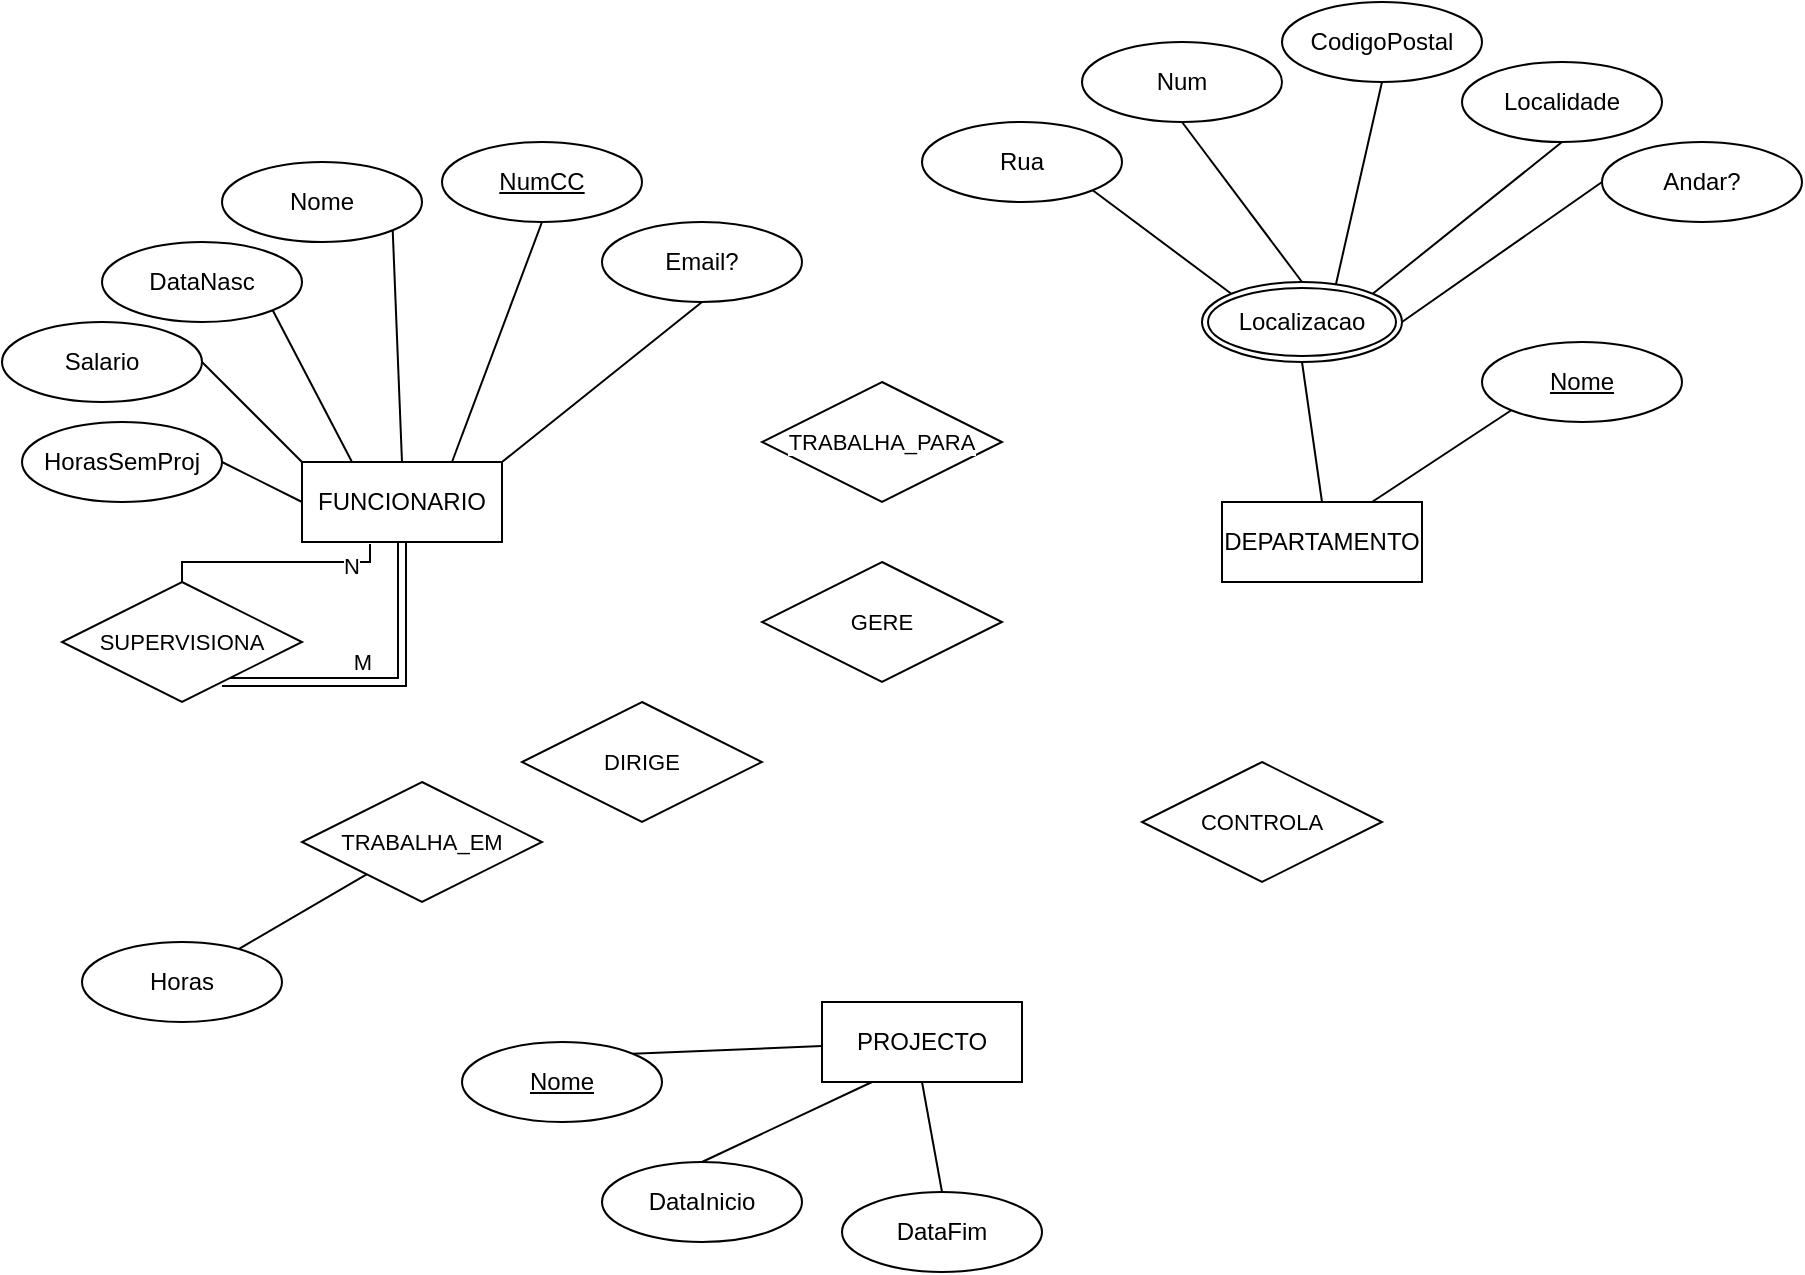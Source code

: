 <mxfile version="28.2.3">
  <diagram name="Página-1" id="RD_qhnEQyg6lUbVgL1ui">
    <mxGraphModel dx="2013" dy="1872" grid="1" gridSize="10" guides="1" tooltips="1" connect="1" arrows="1" fold="1" page="1" pageScale="1" pageWidth="827" pageHeight="1169" math="0" shadow="0">
      <root>
        <mxCell id="0" />
        <mxCell id="1" parent="0" />
        <mxCell id="eJt0zAukkJwleA8M6wmd-32" style="rounded=0;orthogonalLoop=1;jettySize=auto;html=1;exitX=0.25;exitY=1;exitDx=0;exitDy=0;entryX=0.5;entryY=0;entryDx=0;entryDy=0;endArrow=none;endFill=0;" edge="1" parent="1" source="fq6mKFO74LuecjLFRBph-2" target="eJt0zAukkJwleA8M6wmd-22">
          <mxGeometry relative="1" as="geometry" />
        </mxCell>
        <mxCell id="eJt0zAukkJwleA8M6wmd-34" style="edgeStyle=none;shape=connector;rounded=0;orthogonalLoop=1;jettySize=auto;html=1;entryX=0.5;entryY=0;entryDx=0;entryDy=0;strokeColor=default;align=center;verticalAlign=middle;fontFamily=Helvetica;fontSize=11;fontColor=default;labelBackgroundColor=default;endArrow=none;endFill=0;exitX=0.5;exitY=1;exitDx=0;exitDy=0;" edge="1" parent="1" source="fq6mKFO74LuecjLFRBph-2" target="eJt0zAukkJwleA8M6wmd-20">
          <mxGeometry relative="1" as="geometry" />
        </mxCell>
        <mxCell id="eJt0zAukkJwleA8M6wmd-35" style="edgeStyle=none;shape=connector;rounded=0;orthogonalLoop=1;jettySize=auto;html=1;entryX=1;entryY=0;entryDx=0;entryDy=0;strokeColor=default;align=center;verticalAlign=middle;fontFamily=Helvetica;fontSize=11;fontColor=default;labelBackgroundColor=default;endArrow=none;endFill=0;" edge="1" parent="1" source="fq6mKFO74LuecjLFRBph-2" target="eJt0zAukkJwleA8M6wmd-30">
          <mxGeometry relative="1" as="geometry" />
        </mxCell>
        <mxCell id="fq6mKFO74LuecjLFRBph-2" value="PROJECTO" style="whiteSpace=wrap;html=1;align=center;" parent="1" vertex="1">
          <mxGeometry x="360" y="470" width="100" height="40" as="geometry" />
        </mxCell>
        <mxCell id="fq6mKFO74LuecjLFRBph-3" value="DEPARTAMENTO" style="whiteSpace=wrap;html=1;align=center;" parent="1" vertex="1">
          <mxGeometry x="560" y="220" width="100" height="40" as="geometry" />
        </mxCell>
        <mxCell id="fq6mKFO74LuecjLFRBph-4" value="FUNCIONARIO" style="whiteSpace=wrap;html=1;align=center;" parent="1" vertex="1">
          <mxGeometry x="100" y="200" width="100" height="40" as="geometry" />
        </mxCell>
        <mxCell id="fq6mKFO74LuecjLFRBph-12" value="Email?" style="ellipse;whiteSpace=wrap;html=1;align=center;" parent="1" vertex="1">
          <mxGeometry x="250" y="80" width="100" height="40" as="geometry" />
        </mxCell>
        <mxCell id="fq6mKFO74LuecjLFRBph-13" value="DataNasc" style="ellipse;whiteSpace=wrap;html=1;align=center;" parent="1" vertex="1">
          <mxGeometry y="90" width="100" height="40" as="geometry" />
        </mxCell>
        <mxCell id="fq6mKFO74LuecjLFRBph-14" value="Salario" style="ellipse;whiteSpace=wrap;html=1;align=center;" parent="1" vertex="1">
          <mxGeometry x="-50" y="130" width="100" height="40" as="geometry" />
        </mxCell>
        <mxCell id="fq6mKFO74LuecjLFRBph-16" value="HorasSemProj" style="ellipse;whiteSpace=wrap;html=1;align=center;" parent="1" vertex="1">
          <mxGeometry x="-40" y="180" width="100" height="40" as="geometry" />
        </mxCell>
        <mxCell id="fq6mKFO74LuecjLFRBph-20" value="Localizacao" style="ellipse;shape=doubleEllipse;margin=3;whiteSpace=wrap;html=1;align=center;" parent="1" vertex="1">
          <mxGeometry x="550" y="110" width="100" height="40" as="geometry" />
        </mxCell>
        <mxCell id="fq6mKFO74LuecjLFRBph-21" value="NumCC" style="ellipse;whiteSpace=wrap;html=1;align=center;fontStyle=4;" parent="1" vertex="1">
          <mxGeometry x="170" y="40" width="100" height="40" as="geometry" />
        </mxCell>
        <mxCell id="eJt0zAukkJwleA8M6wmd-1" value="Rua" style="ellipse;whiteSpace=wrap;html=1;align=center;" vertex="1" parent="1">
          <mxGeometry x="410" y="30" width="100" height="40" as="geometry" />
        </mxCell>
        <mxCell id="eJt0zAukkJwleA8M6wmd-2" value="Num" style="ellipse;whiteSpace=wrap;html=1;align=center;" vertex="1" parent="1">
          <mxGeometry x="490" y="-10" width="100" height="40" as="geometry" />
        </mxCell>
        <mxCell id="eJt0zAukkJwleA8M6wmd-3" value="CodigoPostal" style="ellipse;whiteSpace=wrap;html=1;align=center;" vertex="1" parent="1">
          <mxGeometry x="590" y="-30" width="100" height="40" as="geometry" />
        </mxCell>
        <mxCell id="eJt0zAukkJwleA8M6wmd-4" value="Localidade" style="ellipse;whiteSpace=wrap;html=1;align=center;" vertex="1" parent="1">
          <mxGeometry x="680" width="100" height="40" as="geometry" />
        </mxCell>
        <mxCell id="eJt0zAukkJwleA8M6wmd-5" value="Andar?" style="ellipse;whiteSpace=wrap;html=1;align=center;" vertex="1" parent="1">
          <mxGeometry x="750" y="40" width="100" height="40" as="geometry" />
        </mxCell>
        <mxCell id="eJt0zAukkJwleA8M6wmd-6" value="" style="endArrow=none;html=1;rounded=0;exitX=0.5;exitY=1;exitDx=0;exitDy=0;entryX=1;entryY=0;entryDx=0;entryDy=0;" edge="1" parent="1" source="fq6mKFO74LuecjLFRBph-12" target="fq6mKFO74LuecjLFRBph-4">
          <mxGeometry relative="1" as="geometry">
            <mxPoint x="330" y="320" as="sourcePoint" />
            <mxPoint x="490" y="320" as="targetPoint" />
          </mxGeometry>
        </mxCell>
        <mxCell id="eJt0zAukkJwleA8M6wmd-7" value="" style="endArrow=none;html=1;rounded=0;exitX=0.5;exitY=1;exitDx=0;exitDy=0;entryX=0.75;entryY=0;entryDx=0;entryDy=0;" edge="1" parent="1" source="fq6mKFO74LuecjLFRBph-21" target="fq6mKFO74LuecjLFRBph-4">
          <mxGeometry relative="1" as="geometry">
            <mxPoint x="140" y="130" as="sourcePoint" />
            <mxPoint x="155" y="260" as="targetPoint" />
          </mxGeometry>
        </mxCell>
        <mxCell id="eJt0zAukkJwleA8M6wmd-8" value="" style="endArrow=none;html=1;rounded=0;exitX=1;exitY=1;exitDx=0;exitDy=0;entryX=0.25;entryY=0;entryDx=0;entryDy=0;" edge="1" parent="1" source="fq6mKFO74LuecjLFRBph-13" target="fq6mKFO74LuecjLFRBph-4">
          <mxGeometry relative="1" as="geometry">
            <mxPoint x="100" y="160" as="sourcePoint" />
            <mxPoint x="115" y="290" as="targetPoint" />
          </mxGeometry>
        </mxCell>
        <mxCell id="eJt0zAukkJwleA8M6wmd-9" value="" style="endArrow=none;html=1;rounded=0;exitX=1;exitY=0.5;exitDx=0;exitDy=0;entryX=0;entryY=0;entryDx=0;entryDy=0;" edge="1" parent="1" source="fq6mKFO74LuecjLFRBph-14" target="fq6mKFO74LuecjLFRBph-4">
          <mxGeometry relative="1" as="geometry">
            <mxPoint x="80" y="200" as="sourcePoint" />
            <mxPoint x="95" y="330" as="targetPoint" />
          </mxGeometry>
        </mxCell>
        <mxCell id="eJt0zAukkJwleA8M6wmd-10" value="Nome" style="ellipse;whiteSpace=wrap;html=1;align=center;" vertex="1" parent="1">
          <mxGeometry x="60" y="50" width="100" height="40" as="geometry" />
        </mxCell>
        <mxCell id="eJt0zAukkJwleA8M6wmd-11" value="" style="endArrow=none;html=1;rounded=0;exitX=1;exitY=1;exitDx=0;exitDy=0;entryX=0.5;entryY=0;entryDx=0;entryDy=0;" edge="1" parent="1" source="eJt0zAukkJwleA8M6wmd-10" target="fq6mKFO74LuecjLFRBph-4">
          <mxGeometry relative="1" as="geometry">
            <mxPoint x="140" y="140" as="sourcePoint" />
            <mxPoint x="185" y="280" as="targetPoint" />
          </mxGeometry>
        </mxCell>
        <mxCell id="eJt0zAukkJwleA8M6wmd-12" value="" style="endArrow=none;html=1;rounded=0;exitX=1;exitY=0.5;exitDx=0;exitDy=0;entryX=0;entryY=0.5;entryDx=0;entryDy=0;" edge="1" parent="1" source="fq6mKFO74LuecjLFRBph-16" target="fq6mKFO74LuecjLFRBph-4">
          <mxGeometry relative="1" as="geometry">
            <mxPoint x="130" y="250" as="sourcePoint" />
            <mxPoint x="230" y="270" as="targetPoint" />
          </mxGeometry>
        </mxCell>
        <mxCell id="eJt0zAukkJwleA8M6wmd-13" value="" style="endArrow=none;html=1;rounded=0;exitX=1;exitY=1;exitDx=0;exitDy=0;entryX=0;entryY=0;entryDx=0;entryDy=0;" edge="1" parent="1" source="eJt0zAukkJwleA8M6wmd-1" target="fq6mKFO74LuecjLFRBph-20">
          <mxGeometry relative="1" as="geometry">
            <mxPoint x="560" y="50" as="sourcePoint" />
            <mxPoint x="530" y="200" as="targetPoint" />
          </mxGeometry>
        </mxCell>
        <mxCell id="eJt0zAukkJwleA8M6wmd-14" value="" style="endArrow=none;html=1;rounded=0;exitX=0.5;exitY=1;exitDx=0;exitDy=0;entryX=0.5;entryY=0;entryDx=0;entryDy=0;" edge="1" parent="1" source="eJt0zAukkJwleA8M6wmd-2" target="fq6mKFO74LuecjLFRBph-20">
          <mxGeometry relative="1" as="geometry">
            <mxPoint x="560" y="30" as="sourcePoint" />
            <mxPoint x="530" y="180" as="targetPoint" />
          </mxGeometry>
        </mxCell>
        <mxCell id="eJt0zAukkJwleA8M6wmd-15" value="" style="endArrow=none;html=1;rounded=0;exitX=0.5;exitY=1;exitDx=0;exitDy=0;entryX=0.67;entryY=0.025;entryDx=0;entryDy=0;entryPerimeter=0;" edge="1" parent="1" source="eJt0zAukkJwleA8M6wmd-3" target="fq6mKFO74LuecjLFRBph-20">
          <mxGeometry relative="1" as="geometry">
            <mxPoint x="650" y="70" as="sourcePoint" />
            <mxPoint x="620" y="220" as="targetPoint" />
          </mxGeometry>
        </mxCell>
        <mxCell id="eJt0zAukkJwleA8M6wmd-16" value="" style="endArrow=none;html=1;rounded=0;exitX=0.5;exitY=1;exitDx=0;exitDy=0;entryX=1;entryY=0;entryDx=0;entryDy=0;" edge="1" parent="1" source="eJt0zAukkJwleA8M6wmd-4" target="fq6mKFO74LuecjLFRBph-20">
          <mxGeometry relative="1" as="geometry">
            <mxPoint x="703" y="50" as="sourcePoint" />
            <mxPoint x="680" y="141" as="targetPoint" />
          </mxGeometry>
        </mxCell>
        <mxCell id="eJt0zAukkJwleA8M6wmd-17" value="" style="endArrow=none;html=1;rounded=0;exitX=0;exitY=0.5;exitDx=0;exitDy=0;entryX=1;entryY=0.5;entryDx=0;entryDy=0;" edge="1" parent="1" source="eJt0zAukkJwleA8M6wmd-5" target="fq6mKFO74LuecjLFRBph-20">
          <mxGeometry relative="1" as="geometry">
            <mxPoint x="753" y="80" as="sourcePoint" />
            <mxPoint x="640" y="120" as="targetPoint" />
          </mxGeometry>
        </mxCell>
        <mxCell id="eJt0zAukkJwleA8M6wmd-18" value="" style="endArrow=none;html=1;rounded=0;exitX=0.5;exitY=1;exitDx=0;exitDy=0;entryX=0.5;entryY=0;entryDx=0;entryDy=0;" edge="1" parent="1" source="fq6mKFO74LuecjLFRBph-20" target="fq6mKFO74LuecjLFRBph-3">
          <mxGeometry relative="1" as="geometry">
            <mxPoint x="623" y="170" as="sourcePoint" />
            <mxPoint x="600" y="271" as="targetPoint" />
          </mxGeometry>
        </mxCell>
        <mxCell id="eJt0zAukkJwleA8M6wmd-19" value="" style="endArrow=none;html=1;rounded=0;exitX=0;exitY=1;exitDx=0;exitDy=0;entryX=0.75;entryY=0;entryDx=0;entryDy=0;" edge="1" parent="1" source="eJt0zAukkJwleA8M6wmd-23" target="fq6mKFO74LuecjLFRBph-3">
          <mxGeometry relative="1" as="geometry">
            <mxPoint x="704.645" y="174.142" as="sourcePoint" />
            <mxPoint x="700" y="281" as="targetPoint" />
          </mxGeometry>
        </mxCell>
        <mxCell id="eJt0zAukkJwleA8M6wmd-20" value="DataFim" style="ellipse;whiteSpace=wrap;html=1;align=center;" vertex="1" parent="1">
          <mxGeometry x="370" y="565" width="100" height="40" as="geometry" />
        </mxCell>
        <mxCell id="eJt0zAukkJwleA8M6wmd-22" value="DataInicio" style="ellipse;whiteSpace=wrap;html=1;align=center;" vertex="1" parent="1">
          <mxGeometry x="250" y="550" width="100" height="40" as="geometry" />
        </mxCell>
        <mxCell id="eJt0zAukkJwleA8M6wmd-23" value="Nome" style="ellipse;whiteSpace=wrap;html=1;align=center;fontStyle=4;" vertex="1" parent="1">
          <mxGeometry x="690" y="140" width="100" height="40" as="geometry" />
        </mxCell>
        <mxCell id="eJt0zAukkJwleA8M6wmd-30" value="Nome" style="ellipse;whiteSpace=wrap;html=1;align=center;fontStyle=4;" vertex="1" parent="1">
          <mxGeometry x="180" y="490" width="100" height="40" as="geometry" />
        </mxCell>
        <mxCell id="eJt0zAukkJwleA8M6wmd-54" style="edgeStyle=orthogonalEdgeStyle;shape=link;rounded=0;orthogonalLoop=1;jettySize=auto;html=1;entryX=0.5;entryY=1;entryDx=0;entryDy=0;strokeColor=default;align=center;verticalAlign=middle;fontFamily=Helvetica;fontSize=11;fontColor=default;labelBackgroundColor=default;endArrow=none;endFill=0;" edge="1" parent="1" source="eJt0zAukkJwleA8M6wmd-46" target="fq6mKFO74LuecjLFRBph-4">
          <mxGeometry relative="1" as="geometry">
            <Array as="points">
              <mxPoint x="150" y="310" />
            </Array>
          </mxGeometry>
        </mxCell>
        <mxCell id="eJt0zAukkJwleA8M6wmd-57" value="M" style="edgeLabel;html=1;align=center;verticalAlign=middle;resizable=0;points=[];fontFamily=Helvetica;fontSize=11;fontColor=default;labelBackgroundColor=default;" vertex="1" connectable="0" parent="eJt0zAukkJwleA8M6wmd-54">
          <mxGeometry x="0.312" y="6" relative="1" as="geometry">
            <mxPoint x="-14" y="5" as="offset" />
          </mxGeometry>
        </mxCell>
        <mxCell id="eJt0zAukkJwleA8M6wmd-46" value="SUPERVISIONA" style="shape=rhombus;perimeter=rhombusPerimeter;whiteSpace=wrap;html=1;align=center;fontFamily=Helvetica;fontSize=11;fontColor=default;labelBackgroundColor=default;" vertex="1" parent="1">
          <mxGeometry x="-20" y="260" width="120" height="60" as="geometry" />
        </mxCell>
        <mxCell id="eJt0zAukkJwleA8M6wmd-47" value="TRABALHA_PARA" style="shape=rhombus;perimeter=rhombusPerimeter;whiteSpace=wrap;html=1;align=center;fontFamily=Helvetica;fontSize=11;fontColor=default;labelBackgroundColor=default;" vertex="1" parent="1">
          <mxGeometry x="330" y="160" width="120" height="60" as="geometry" />
        </mxCell>
        <mxCell id="eJt0zAukkJwleA8M6wmd-48" value="GERE" style="shape=rhombus;perimeter=rhombusPerimeter;whiteSpace=wrap;html=1;align=center;fontFamily=Helvetica;fontSize=11;fontColor=default;labelBackgroundColor=default;" vertex="1" parent="1">
          <mxGeometry x="330" y="250" width="120" height="60" as="geometry" />
        </mxCell>
        <mxCell id="eJt0zAukkJwleA8M6wmd-49" value="CONTROLA" style="shape=rhombus;perimeter=rhombusPerimeter;whiteSpace=wrap;html=1;align=center;fontFamily=Helvetica;fontSize=11;fontColor=default;labelBackgroundColor=default;" vertex="1" parent="1">
          <mxGeometry x="520" y="350" width="120" height="60" as="geometry" />
        </mxCell>
        <mxCell id="eJt0zAukkJwleA8M6wmd-50" value="DIRIGE" style="shape=rhombus;perimeter=rhombusPerimeter;whiteSpace=wrap;html=1;align=center;fontFamily=Helvetica;fontSize=11;fontColor=default;labelBackgroundColor=default;" vertex="1" parent="1">
          <mxGeometry x="210" y="320" width="120" height="60" as="geometry" />
        </mxCell>
        <mxCell id="eJt0zAukkJwleA8M6wmd-51" value="TRABALHA_EM" style="shape=rhombus;perimeter=rhombusPerimeter;whiteSpace=wrap;html=1;align=center;fontFamily=Helvetica;fontSize=11;fontColor=default;labelBackgroundColor=default;" vertex="1" parent="1">
          <mxGeometry x="100" y="360" width="120" height="60" as="geometry" />
        </mxCell>
        <mxCell id="eJt0zAukkJwleA8M6wmd-53" style="edgeStyle=none;shape=connector;rounded=0;orthogonalLoop=1;jettySize=auto;html=1;strokeColor=default;align=center;verticalAlign=middle;fontFamily=Helvetica;fontSize=11;fontColor=default;labelBackgroundColor=default;endArrow=none;endFill=0;" edge="1" parent="1" source="eJt0zAukkJwleA8M6wmd-52" target="eJt0zAukkJwleA8M6wmd-51">
          <mxGeometry relative="1" as="geometry" />
        </mxCell>
        <mxCell id="eJt0zAukkJwleA8M6wmd-52" value="Horas" style="ellipse;whiteSpace=wrap;html=1;align=center;" vertex="1" parent="1">
          <mxGeometry x="-10" y="440" width="100" height="40" as="geometry" />
        </mxCell>
        <mxCell id="eJt0zAukkJwleA8M6wmd-55" value="" style="endArrow=none;html=1;rounded=0;strokeColor=default;align=center;verticalAlign=middle;fontFamily=Helvetica;fontSize=11;fontColor=default;labelBackgroundColor=default;exitX=0.5;exitY=0;exitDx=0;exitDy=0;entryX=0.34;entryY=1.025;entryDx=0;entryDy=0;entryPerimeter=0;edgeStyle=orthogonalEdgeStyle;" edge="1" parent="1" source="eJt0zAukkJwleA8M6wmd-46" target="fq6mKFO74LuecjLFRBph-4">
          <mxGeometry relative="1" as="geometry">
            <mxPoint x="-10" y="260" as="sourcePoint" />
            <mxPoint x="140" y="250" as="targetPoint" />
          </mxGeometry>
        </mxCell>
        <mxCell id="eJt0zAukkJwleA8M6wmd-56" value="N" style="resizable=0;html=1;whiteSpace=wrap;align=right;verticalAlign=bottom;fontFamily=Helvetica;fontSize=11;fontColor=default;labelBackgroundColor=default;" connectable="0" vertex="1" parent="eJt0zAukkJwleA8M6wmd-55">
          <mxGeometry x="1" relative="1" as="geometry">
            <mxPoint x="-4" y="19" as="offset" />
          </mxGeometry>
        </mxCell>
      </root>
    </mxGraphModel>
  </diagram>
</mxfile>
